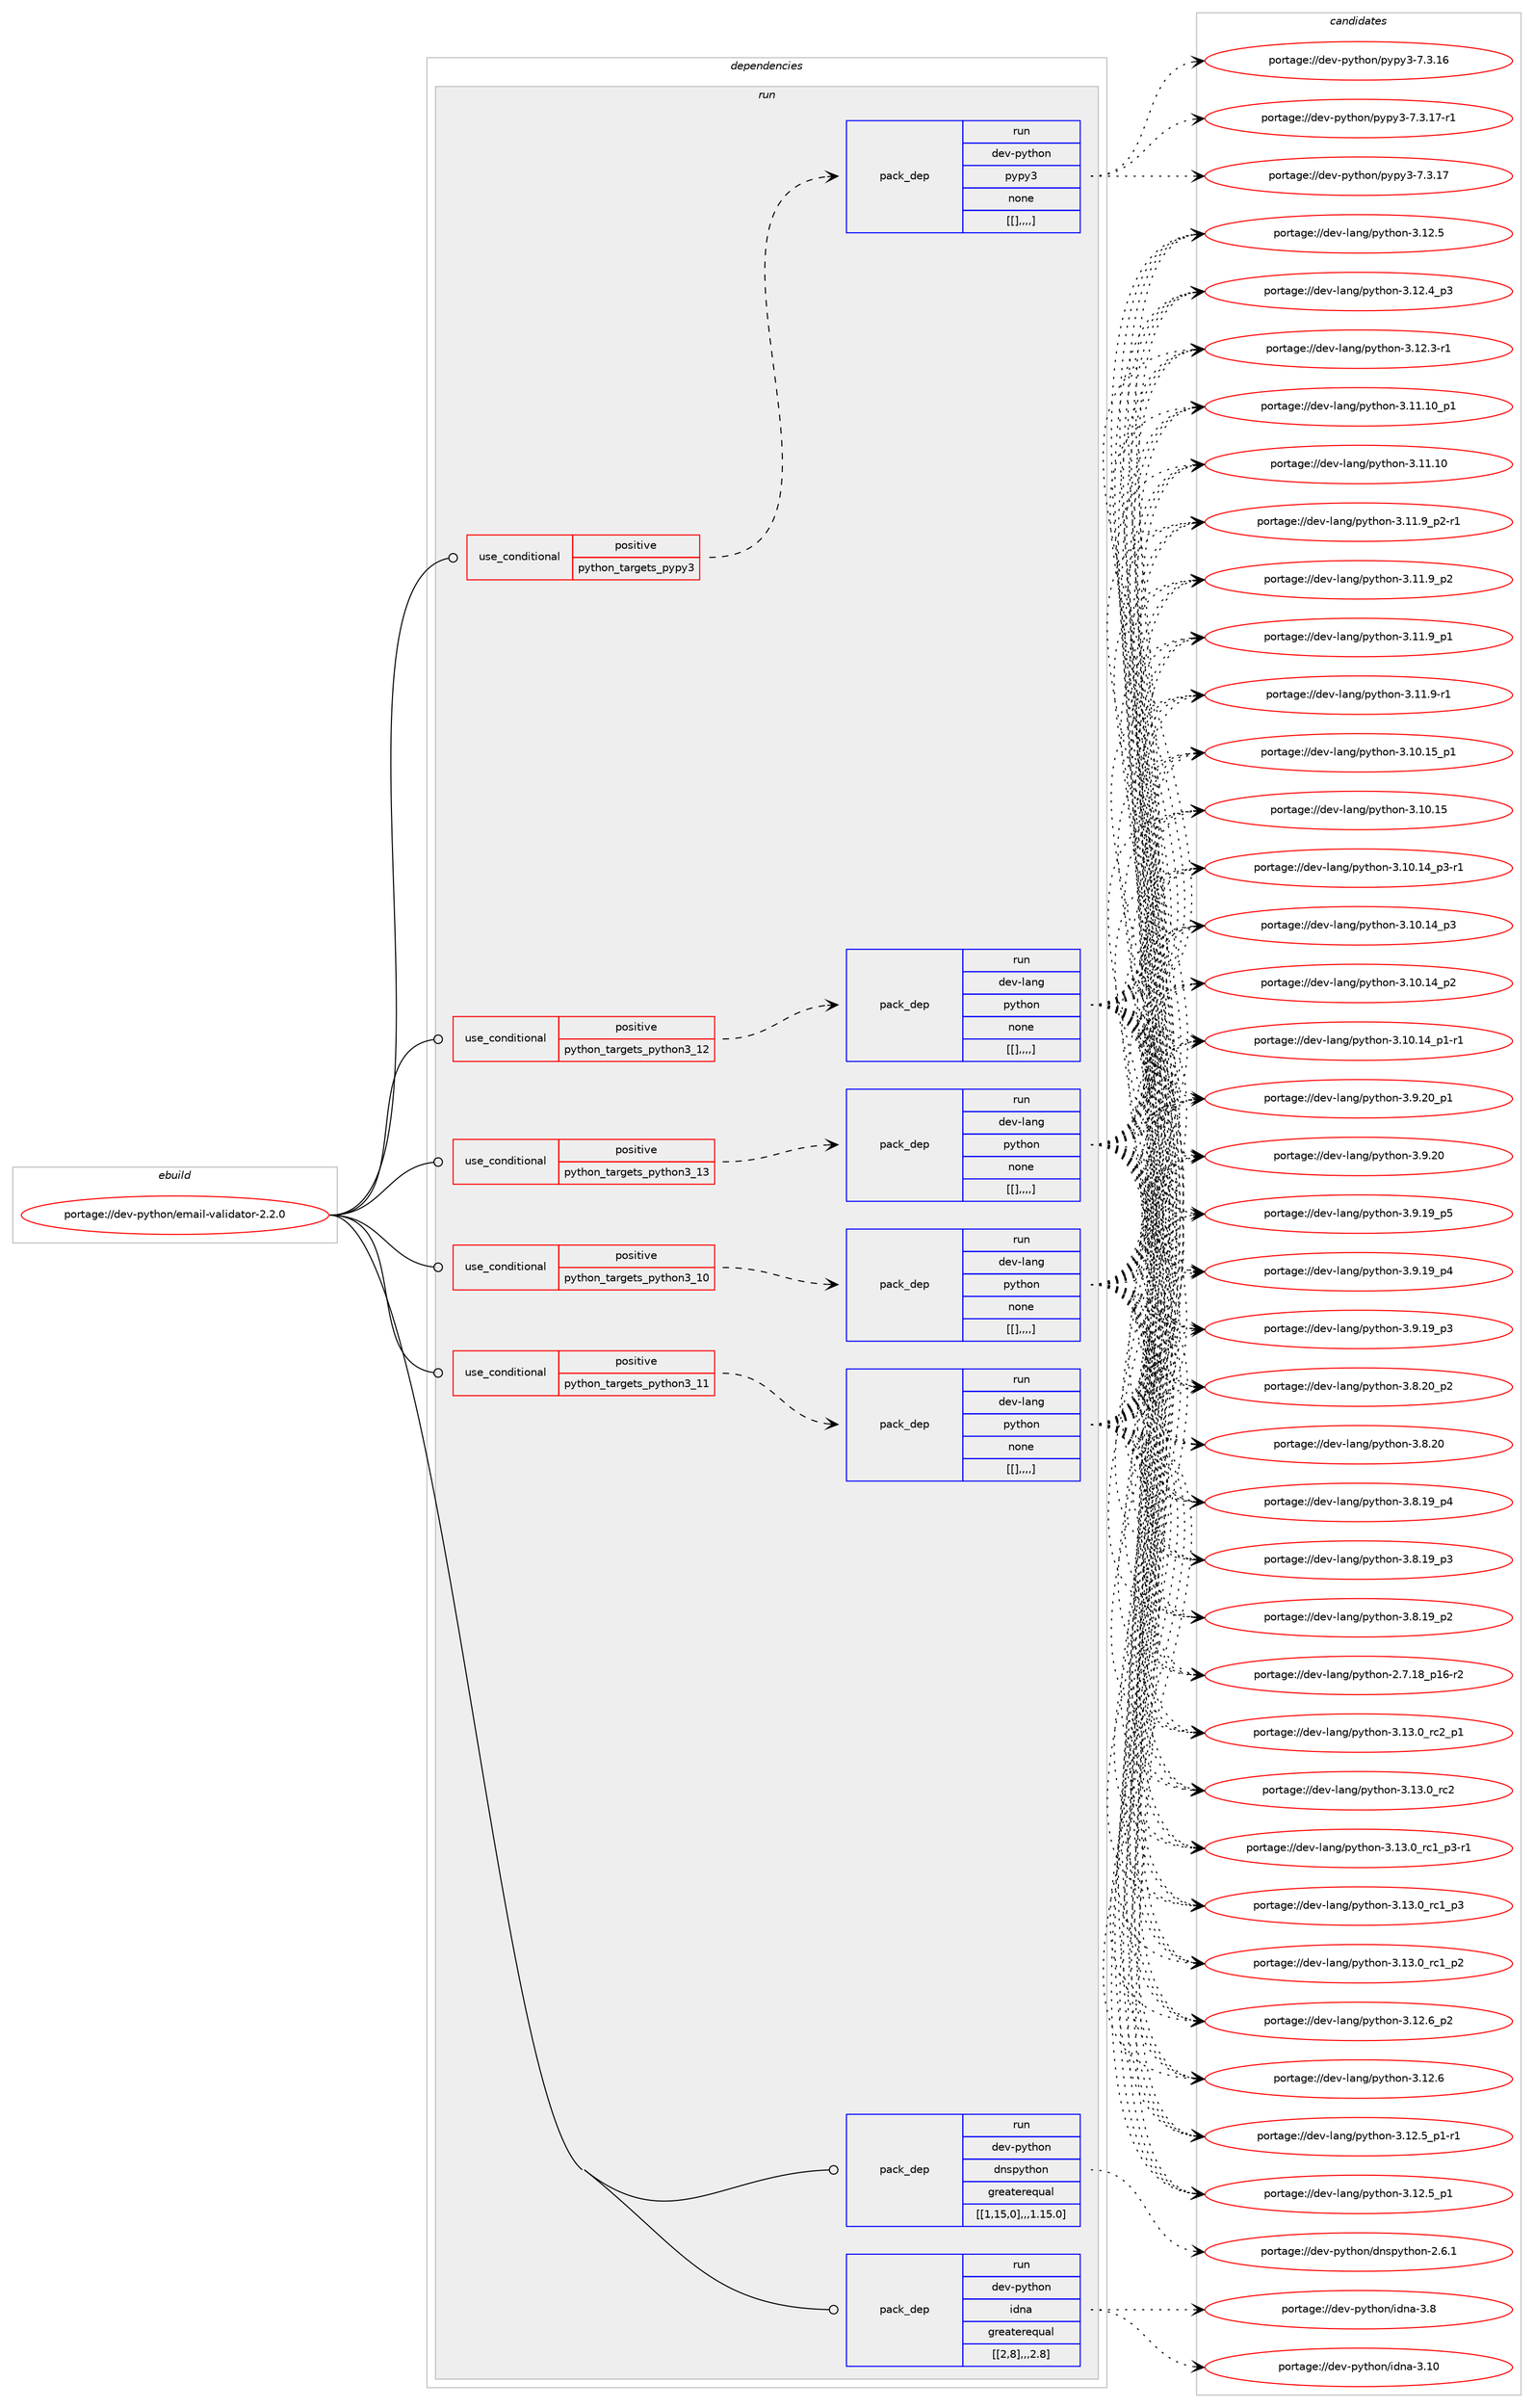digraph prolog {

# *************
# Graph options
# *************

newrank=true;
concentrate=true;
compound=true;
graph [rankdir=LR,fontname=Helvetica,fontsize=10,ranksep=1.5];#, ranksep=2.5, nodesep=0.2];
edge  [arrowhead=vee];
node  [fontname=Helvetica,fontsize=10];

# **********
# The ebuild
# **********

subgraph cluster_leftcol {
color=gray;
label=<<i>ebuild</i>>;
id [label="portage://dev-python/email-validator-2.2.0", color=red, width=4, href="../dev-python/email-validator-2.2.0.svg"];
}

# ****************
# The dependencies
# ****************

subgraph cluster_midcol {
color=gray;
label=<<i>dependencies</i>>;
subgraph cluster_compile {
fillcolor="#eeeeee";
style=filled;
label=<<i>compile</i>>;
}
subgraph cluster_compileandrun {
fillcolor="#eeeeee";
style=filled;
label=<<i>compile and run</i>>;
}
subgraph cluster_run {
fillcolor="#eeeeee";
style=filled;
label=<<i>run</i>>;
subgraph cond33700 {
dependency147563 [label=<<TABLE BORDER="0" CELLBORDER="1" CELLSPACING="0" CELLPADDING="4"><TR><TD ROWSPAN="3" CELLPADDING="10">use_conditional</TD></TR><TR><TD>positive</TD></TR><TR><TD>python_targets_pypy3</TD></TR></TABLE>>, shape=none, color=red];
subgraph pack112650 {
dependency147564 [label=<<TABLE BORDER="0" CELLBORDER="1" CELLSPACING="0" CELLPADDING="4" WIDTH="220"><TR><TD ROWSPAN="6" CELLPADDING="30">pack_dep</TD></TR><TR><TD WIDTH="110">run</TD></TR><TR><TD>dev-python</TD></TR><TR><TD>pypy3</TD></TR><TR><TD>none</TD></TR><TR><TD>[[],,,,]</TD></TR></TABLE>>, shape=none, color=blue];
}
dependency147563:e -> dependency147564:w [weight=20,style="dashed",arrowhead="vee"];
}
id:e -> dependency147563:w [weight=20,style="solid",arrowhead="odot"];
subgraph cond33701 {
dependency147565 [label=<<TABLE BORDER="0" CELLBORDER="1" CELLSPACING="0" CELLPADDING="4"><TR><TD ROWSPAN="3" CELLPADDING="10">use_conditional</TD></TR><TR><TD>positive</TD></TR><TR><TD>python_targets_python3_10</TD></TR></TABLE>>, shape=none, color=red];
subgraph pack112651 {
dependency147566 [label=<<TABLE BORDER="0" CELLBORDER="1" CELLSPACING="0" CELLPADDING="4" WIDTH="220"><TR><TD ROWSPAN="6" CELLPADDING="30">pack_dep</TD></TR><TR><TD WIDTH="110">run</TD></TR><TR><TD>dev-lang</TD></TR><TR><TD>python</TD></TR><TR><TD>none</TD></TR><TR><TD>[[],,,,]</TD></TR></TABLE>>, shape=none, color=blue];
}
dependency147565:e -> dependency147566:w [weight=20,style="dashed",arrowhead="vee"];
}
id:e -> dependency147565:w [weight=20,style="solid",arrowhead="odot"];
subgraph cond33702 {
dependency147567 [label=<<TABLE BORDER="0" CELLBORDER="1" CELLSPACING="0" CELLPADDING="4"><TR><TD ROWSPAN="3" CELLPADDING="10">use_conditional</TD></TR><TR><TD>positive</TD></TR><TR><TD>python_targets_python3_11</TD></TR></TABLE>>, shape=none, color=red];
subgraph pack112652 {
dependency147568 [label=<<TABLE BORDER="0" CELLBORDER="1" CELLSPACING="0" CELLPADDING="4" WIDTH="220"><TR><TD ROWSPAN="6" CELLPADDING="30">pack_dep</TD></TR><TR><TD WIDTH="110">run</TD></TR><TR><TD>dev-lang</TD></TR><TR><TD>python</TD></TR><TR><TD>none</TD></TR><TR><TD>[[],,,,]</TD></TR></TABLE>>, shape=none, color=blue];
}
dependency147567:e -> dependency147568:w [weight=20,style="dashed",arrowhead="vee"];
}
id:e -> dependency147567:w [weight=20,style="solid",arrowhead="odot"];
subgraph cond33703 {
dependency147569 [label=<<TABLE BORDER="0" CELLBORDER="1" CELLSPACING="0" CELLPADDING="4"><TR><TD ROWSPAN="3" CELLPADDING="10">use_conditional</TD></TR><TR><TD>positive</TD></TR><TR><TD>python_targets_python3_12</TD></TR></TABLE>>, shape=none, color=red];
subgraph pack112653 {
dependency147570 [label=<<TABLE BORDER="0" CELLBORDER="1" CELLSPACING="0" CELLPADDING="4" WIDTH="220"><TR><TD ROWSPAN="6" CELLPADDING="30">pack_dep</TD></TR><TR><TD WIDTH="110">run</TD></TR><TR><TD>dev-lang</TD></TR><TR><TD>python</TD></TR><TR><TD>none</TD></TR><TR><TD>[[],,,,]</TD></TR></TABLE>>, shape=none, color=blue];
}
dependency147569:e -> dependency147570:w [weight=20,style="dashed",arrowhead="vee"];
}
id:e -> dependency147569:w [weight=20,style="solid",arrowhead="odot"];
subgraph cond33704 {
dependency147571 [label=<<TABLE BORDER="0" CELLBORDER="1" CELLSPACING="0" CELLPADDING="4"><TR><TD ROWSPAN="3" CELLPADDING="10">use_conditional</TD></TR><TR><TD>positive</TD></TR><TR><TD>python_targets_python3_13</TD></TR></TABLE>>, shape=none, color=red];
subgraph pack112654 {
dependency147572 [label=<<TABLE BORDER="0" CELLBORDER="1" CELLSPACING="0" CELLPADDING="4" WIDTH="220"><TR><TD ROWSPAN="6" CELLPADDING="30">pack_dep</TD></TR><TR><TD WIDTH="110">run</TD></TR><TR><TD>dev-lang</TD></TR><TR><TD>python</TD></TR><TR><TD>none</TD></TR><TR><TD>[[],,,,]</TD></TR></TABLE>>, shape=none, color=blue];
}
dependency147571:e -> dependency147572:w [weight=20,style="dashed",arrowhead="vee"];
}
id:e -> dependency147571:w [weight=20,style="solid",arrowhead="odot"];
subgraph pack112655 {
dependency147573 [label=<<TABLE BORDER="0" CELLBORDER="1" CELLSPACING="0" CELLPADDING="4" WIDTH="220"><TR><TD ROWSPAN="6" CELLPADDING="30">pack_dep</TD></TR><TR><TD WIDTH="110">run</TD></TR><TR><TD>dev-python</TD></TR><TR><TD>dnspython</TD></TR><TR><TD>greaterequal</TD></TR><TR><TD>[[1,15,0],,,1.15.0]</TD></TR></TABLE>>, shape=none, color=blue];
}
id:e -> dependency147573:w [weight=20,style="solid",arrowhead="odot"];
subgraph pack112656 {
dependency147574 [label=<<TABLE BORDER="0" CELLBORDER="1" CELLSPACING="0" CELLPADDING="4" WIDTH="220"><TR><TD ROWSPAN="6" CELLPADDING="30">pack_dep</TD></TR><TR><TD WIDTH="110">run</TD></TR><TR><TD>dev-python</TD></TR><TR><TD>idna</TD></TR><TR><TD>greaterequal</TD></TR><TR><TD>[[2,8],,,2.8]</TD></TR></TABLE>>, shape=none, color=blue];
}
id:e -> dependency147574:w [weight=20,style="solid",arrowhead="odot"];
}
}

# **************
# The candidates
# **************

subgraph cluster_choices {
rank=same;
color=gray;
label=<<i>candidates</i>>;

subgraph choice112650 {
color=black;
nodesep=1;
choice100101118451121211161041111104711212111212151455546514649554511449 [label="portage://dev-python/pypy3-7.3.17-r1", color=red, width=4,href="../dev-python/pypy3-7.3.17-r1.svg"];
choice10010111845112121116104111110471121211121215145554651464955 [label="portage://dev-python/pypy3-7.3.17", color=red, width=4,href="../dev-python/pypy3-7.3.17.svg"];
choice10010111845112121116104111110471121211121215145554651464954 [label="portage://dev-python/pypy3-7.3.16", color=red, width=4,href="../dev-python/pypy3-7.3.16.svg"];
dependency147564:e -> choice100101118451121211161041111104711212111212151455546514649554511449:w [style=dotted,weight="100"];
dependency147564:e -> choice10010111845112121116104111110471121211121215145554651464955:w [style=dotted,weight="100"];
dependency147564:e -> choice10010111845112121116104111110471121211121215145554651464954:w [style=dotted,weight="100"];
}
subgraph choice112651 {
color=black;
nodesep=1;
choice100101118451089711010347112121116104111110455146495146489511499509511249 [label="portage://dev-lang/python-3.13.0_rc2_p1", color=red, width=4,href="../dev-lang/python-3.13.0_rc2_p1.svg"];
choice10010111845108971101034711212111610411111045514649514648951149950 [label="portage://dev-lang/python-3.13.0_rc2", color=red, width=4,href="../dev-lang/python-3.13.0_rc2.svg"];
choice1001011184510897110103471121211161041111104551464951464895114994995112514511449 [label="portage://dev-lang/python-3.13.0_rc1_p3-r1", color=red, width=4,href="../dev-lang/python-3.13.0_rc1_p3-r1.svg"];
choice100101118451089711010347112121116104111110455146495146489511499499511251 [label="portage://dev-lang/python-3.13.0_rc1_p3", color=red, width=4,href="../dev-lang/python-3.13.0_rc1_p3.svg"];
choice100101118451089711010347112121116104111110455146495146489511499499511250 [label="portage://dev-lang/python-3.13.0_rc1_p2", color=red, width=4,href="../dev-lang/python-3.13.0_rc1_p2.svg"];
choice100101118451089711010347112121116104111110455146495046549511250 [label="portage://dev-lang/python-3.12.6_p2", color=red, width=4,href="../dev-lang/python-3.12.6_p2.svg"];
choice10010111845108971101034711212111610411111045514649504654 [label="portage://dev-lang/python-3.12.6", color=red, width=4,href="../dev-lang/python-3.12.6.svg"];
choice1001011184510897110103471121211161041111104551464950465395112494511449 [label="portage://dev-lang/python-3.12.5_p1-r1", color=red, width=4,href="../dev-lang/python-3.12.5_p1-r1.svg"];
choice100101118451089711010347112121116104111110455146495046539511249 [label="portage://dev-lang/python-3.12.5_p1", color=red, width=4,href="../dev-lang/python-3.12.5_p1.svg"];
choice10010111845108971101034711212111610411111045514649504653 [label="portage://dev-lang/python-3.12.5", color=red, width=4,href="../dev-lang/python-3.12.5.svg"];
choice100101118451089711010347112121116104111110455146495046529511251 [label="portage://dev-lang/python-3.12.4_p3", color=red, width=4,href="../dev-lang/python-3.12.4_p3.svg"];
choice100101118451089711010347112121116104111110455146495046514511449 [label="portage://dev-lang/python-3.12.3-r1", color=red, width=4,href="../dev-lang/python-3.12.3-r1.svg"];
choice10010111845108971101034711212111610411111045514649494649489511249 [label="portage://dev-lang/python-3.11.10_p1", color=red, width=4,href="../dev-lang/python-3.11.10_p1.svg"];
choice1001011184510897110103471121211161041111104551464949464948 [label="portage://dev-lang/python-3.11.10", color=red, width=4,href="../dev-lang/python-3.11.10.svg"];
choice1001011184510897110103471121211161041111104551464949465795112504511449 [label="portage://dev-lang/python-3.11.9_p2-r1", color=red, width=4,href="../dev-lang/python-3.11.9_p2-r1.svg"];
choice100101118451089711010347112121116104111110455146494946579511250 [label="portage://dev-lang/python-3.11.9_p2", color=red, width=4,href="../dev-lang/python-3.11.9_p2.svg"];
choice100101118451089711010347112121116104111110455146494946579511249 [label="portage://dev-lang/python-3.11.9_p1", color=red, width=4,href="../dev-lang/python-3.11.9_p1.svg"];
choice100101118451089711010347112121116104111110455146494946574511449 [label="portage://dev-lang/python-3.11.9-r1", color=red, width=4,href="../dev-lang/python-3.11.9-r1.svg"];
choice10010111845108971101034711212111610411111045514649484649539511249 [label="portage://dev-lang/python-3.10.15_p1", color=red, width=4,href="../dev-lang/python-3.10.15_p1.svg"];
choice1001011184510897110103471121211161041111104551464948464953 [label="portage://dev-lang/python-3.10.15", color=red, width=4,href="../dev-lang/python-3.10.15.svg"];
choice100101118451089711010347112121116104111110455146494846495295112514511449 [label="portage://dev-lang/python-3.10.14_p3-r1", color=red, width=4,href="../dev-lang/python-3.10.14_p3-r1.svg"];
choice10010111845108971101034711212111610411111045514649484649529511251 [label="portage://dev-lang/python-3.10.14_p3", color=red, width=4,href="../dev-lang/python-3.10.14_p3.svg"];
choice10010111845108971101034711212111610411111045514649484649529511250 [label="portage://dev-lang/python-3.10.14_p2", color=red, width=4,href="../dev-lang/python-3.10.14_p2.svg"];
choice100101118451089711010347112121116104111110455146494846495295112494511449 [label="portage://dev-lang/python-3.10.14_p1-r1", color=red, width=4,href="../dev-lang/python-3.10.14_p1-r1.svg"];
choice100101118451089711010347112121116104111110455146574650489511249 [label="portage://dev-lang/python-3.9.20_p1", color=red, width=4,href="../dev-lang/python-3.9.20_p1.svg"];
choice10010111845108971101034711212111610411111045514657465048 [label="portage://dev-lang/python-3.9.20", color=red, width=4,href="../dev-lang/python-3.9.20.svg"];
choice100101118451089711010347112121116104111110455146574649579511253 [label="portage://dev-lang/python-3.9.19_p5", color=red, width=4,href="../dev-lang/python-3.9.19_p5.svg"];
choice100101118451089711010347112121116104111110455146574649579511252 [label="portage://dev-lang/python-3.9.19_p4", color=red, width=4,href="../dev-lang/python-3.9.19_p4.svg"];
choice100101118451089711010347112121116104111110455146574649579511251 [label="portage://dev-lang/python-3.9.19_p3", color=red, width=4,href="../dev-lang/python-3.9.19_p3.svg"];
choice100101118451089711010347112121116104111110455146564650489511250 [label="portage://dev-lang/python-3.8.20_p2", color=red, width=4,href="../dev-lang/python-3.8.20_p2.svg"];
choice10010111845108971101034711212111610411111045514656465048 [label="portage://dev-lang/python-3.8.20", color=red, width=4,href="../dev-lang/python-3.8.20.svg"];
choice100101118451089711010347112121116104111110455146564649579511252 [label="portage://dev-lang/python-3.8.19_p4", color=red, width=4,href="../dev-lang/python-3.8.19_p4.svg"];
choice100101118451089711010347112121116104111110455146564649579511251 [label="portage://dev-lang/python-3.8.19_p3", color=red, width=4,href="../dev-lang/python-3.8.19_p3.svg"];
choice100101118451089711010347112121116104111110455146564649579511250 [label="portage://dev-lang/python-3.8.19_p2", color=red, width=4,href="../dev-lang/python-3.8.19_p2.svg"];
choice100101118451089711010347112121116104111110455046554649569511249544511450 [label="portage://dev-lang/python-2.7.18_p16-r2", color=red, width=4,href="../dev-lang/python-2.7.18_p16-r2.svg"];
dependency147566:e -> choice100101118451089711010347112121116104111110455146495146489511499509511249:w [style=dotted,weight="100"];
dependency147566:e -> choice10010111845108971101034711212111610411111045514649514648951149950:w [style=dotted,weight="100"];
dependency147566:e -> choice1001011184510897110103471121211161041111104551464951464895114994995112514511449:w [style=dotted,weight="100"];
dependency147566:e -> choice100101118451089711010347112121116104111110455146495146489511499499511251:w [style=dotted,weight="100"];
dependency147566:e -> choice100101118451089711010347112121116104111110455146495146489511499499511250:w [style=dotted,weight="100"];
dependency147566:e -> choice100101118451089711010347112121116104111110455146495046549511250:w [style=dotted,weight="100"];
dependency147566:e -> choice10010111845108971101034711212111610411111045514649504654:w [style=dotted,weight="100"];
dependency147566:e -> choice1001011184510897110103471121211161041111104551464950465395112494511449:w [style=dotted,weight="100"];
dependency147566:e -> choice100101118451089711010347112121116104111110455146495046539511249:w [style=dotted,weight="100"];
dependency147566:e -> choice10010111845108971101034711212111610411111045514649504653:w [style=dotted,weight="100"];
dependency147566:e -> choice100101118451089711010347112121116104111110455146495046529511251:w [style=dotted,weight="100"];
dependency147566:e -> choice100101118451089711010347112121116104111110455146495046514511449:w [style=dotted,weight="100"];
dependency147566:e -> choice10010111845108971101034711212111610411111045514649494649489511249:w [style=dotted,weight="100"];
dependency147566:e -> choice1001011184510897110103471121211161041111104551464949464948:w [style=dotted,weight="100"];
dependency147566:e -> choice1001011184510897110103471121211161041111104551464949465795112504511449:w [style=dotted,weight="100"];
dependency147566:e -> choice100101118451089711010347112121116104111110455146494946579511250:w [style=dotted,weight="100"];
dependency147566:e -> choice100101118451089711010347112121116104111110455146494946579511249:w [style=dotted,weight="100"];
dependency147566:e -> choice100101118451089711010347112121116104111110455146494946574511449:w [style=dotted,weight="100"];
dependency147566:e -> choice10010111845108971101034711212111610411111045514649484649539511249:w [style=dotted,weight="100"];
dependency147566:e -> choice1001011184510897110103471121211161041111104551464948464953:w [style=dotted,weight="100"];
dependency147566:e -> choice100101118451089711010347112121116104111110455146494846495295112514511449:w [style=dotted,weight="100"];
dependency147566:e -> choice10010111845108971101034711212111610411111045514649484649529511251:w [style=dotted,weight="100"];
dependency147566:e -> choice10010111845108971101034711212111610411111045514649484649529511250:w [style=dotted,weight="100"];
dependency147566:e -> choice100101118451089711010347112121116104111110455146494846495295112494511449:w [style=dotted,weight="100"];
dependency147566:e -> choice100101118451089711010347112121116104111110455146574650489511249:w [style=dotted,weight="100"];
dependency147566:e -> choice10010111845108971101034711212111610411111045514657465048:w [style=dotted,weight="100"];
dependency147566:e -> choice100101118451089711010347112121116104111110455146574649579511253:w [style=dotted,weight="100"];
dependency147566:e -> choice100101118451089711010347112121116104111110455146574649579511252:w [style=dotted,weight="100"];
dependency147566:e -> choice100101118451089711010347112121116104111110455146574649579511251:w [style=dotted,weight="100"];
dependency147566:e -> choice100101118451089711010347112121116104111110455146564650489511250:w [style=dotted,weight="100"];
dependency147566:e -> choice10010111845108971101034711212111610411111045514656465048:w [style=dotted,weight="100"];
dependency147566:e -> choice100101118451089711010347112121116104111110455146564649579511252:w [style=dotted,weight="100"];
dependency147566:e -> choice100101118451089711010347112121116104111110455146564649579511251:w [style=dotted,weight="100"];
dependency147566:e -> choice100101118451089711010347112121116104111110455146564649579511250:w [style=dotted,weight="100"];
dependency147566:e -> choice100101118451089711010347112121116104111110455046554649569511249544511450:w [style=dotted,weight="100"];
}
subgraph choice112652 {
color=black;
nodesep=1;
choice100101118451089711010347112121116104111110455146495146489511499509511249 [label="portage://dev-lang/python-3.13.0_rc2_p1", color=red, width=4,href="../dev-lang/python-3.13.0_rc2_p1.svg"];
choice10010111845108971101034711212111610411111045514649514648951149950 [label="portage://dev-lang/python-3.13.0_rc2", color=red, width=4,href="../dev-lang/python-3.13.0_rc2.svg"];
choice1001011184510897110103471121211161041111104551464951464895114994995112514511449 [label="portage://dev-lang/python-3.13.0_rc1_p3-r1", color=red, width=4,href="../dev-lang/python-3.13.0_rc1_p3-r1.svg"];
choice100101118451089711010347112121116104111110455146495146489511499499511251 [label="portage://dev-lang/python-3.13.0_rc1_p3", color=red, width=4,href="../dev-lang/python-3.13.0_rc1_p3.svg"];
choice100101118451089711010347112121116104111110455146495146489511499499511250 [label="portage://dev-lang/python-3.13.0_rc1_p2", color=red, width=4,href="../dev-lang/python-3.13.0_rc1_p2.svg"];
choice100101118451089711010347112121116104111110455146495046549511250 [label="portage://dev-lang/python-3.12.6_p2", color=red, width=4,href="../dev-lang/python-3.12.6_p2.svg"];
choice10010111845108971101034711212111610411111045514649504654 [label="portage://dev-lang/python-3.12.6", color=red, width=4,href="../dev-lang/python-3.12.6.svg"];
choice1001011184510897110103471121211161041111104551464950465395112494511449 [label="portage://dev-lang/python-3.12.5_p1-r1", color=red, width=4,href="../dev-lang/python-3.12.5_p1-r1.svg"];
choice100101118451089711010347112121116104111110455146495046539511249 [label="portage://dev-lang/python-3.12.5_p1", color=red, width=4,href="../dev-lang/python-3.12.5_p1.svg"];
choice10010111845108971101034711212111610411111045514649504653 [label="portage://dev-lang/python-3.12.5", color=red, width=4,href="../dev-lang/python-3.12.5.svg"];
choice100101118451089711010347112121116104111110455146495046529511251 [label="portage://dev-lang/python-3.12.4_p3", color=red, width=4,href="../dev-lang/python-3.12.4_p3.svg"];
choice100101118451089711010347112121116104111110455146495046514511449 [label="portage://dev-lang/python-3.12.3-r1", color=red, width=4,href="../dev-lang/python-3.12.3-r1.svg"];
choice10010111845108971101034711212111610411111045514649494649489511249 [label="portage://dev-lang/python-3.11.10_p1", color=red, width=4,href="../dev-lang/python-3.11.10_p1.svg"];
choice1001011184510897110103471121211161041111104551464949464948 [label="portage://dev-lang/python-3.11.10", color=red, width=4,href="../dev-lang/python-3.11.10.svg"];
choice1001011184510897110103471121211161041111104551464949465795112504511449 [label="portage://dev-lang/python-3.11.9_p2-r1", color=red, width=4,href="../dev-lang/python-3.11.9_p2-r1.svg"];
choice100101118451089711010347112121116104111110455146494946579511250 [label="portage://dev-lang/python-3.11.9_p2", color=red, width=4,href="../dev-lang/python-3.11.9_p2.svg"];
choice100101118451089711010347112121116104111110455146494946579511249 [label="portage://dev-lang/python-3.11.9_p1", color=red, width=4,href="../dev-lang/python-3.11.9_p1.svg"];
choice100101118451089711010347112121116104111110455146494946574511449 [label="portage://dev-lang/python-3.11.9-r1", color=red, width=4,href="../dev-lang/python-3.11.9-r1.svg"];
choice10010111845108971101034711212111610411111045514649484649539511249 [label="portage://dev-lang/python-3.10.15_p1", color=red, width=4,href="../dev-lang/python-3.10.15_p1.svg"];
choice1001011184510897110103471121211161041111104551464948464953 [label="portage://dev-lang/python-3.10.15", color=red, width=4,href="../dev-lang/python-3.10.15.svg"];
choice100101118451089711010347112121116104111110455146494846495295112514511449 [label="portage://dev-lang/python-3.10.14_p3-r1", color=red, width=4,href="../dev-lang/python-3.10.14_p3-r1.svg"];
choice10010111845108971101034711212111610411111045514649484649529511251 [label="portage://dev-lang/python-3.10.14_p3", color=red, width=4,href="../dev-lang/python-3.10.14_p3.svg"];
choice10010111845108971101034711212111610411111045514649484649529511250 [label="portage://dev-lang/python-3.10.14_p2", color=red, width=4,href="../dev-lang/python-3.10.14_p2.svg"];
choice100101118451089711010347112121116104111110455146494846495295112494511449 [label="portage://dev-lang/python-3.10.14_p1-r1", color=red, width=4,href="../dev-lang/python-3.10.14_p1-r1.svg"];
choice100101118451089711010347112121116104111110455146574650489511249 [label="portage://dev-lang/python-3.9.20_p1", color=red, width=4,href="../dev-lang/python-3.9.20_p1.svg"];
choice10010111845108971101034711212111610411111045514657465048 [label="portage://dev-lang/python-3.9.20", color=red, width=4,href="../dev-lang/python-3.9.20.svg"];
choice100101118451089711010347112121116104111110455146574649579511253 [label="portage://dev-lang/python-3.9.19_p5", color=red, width=4,href="../dev-lang/python-3.9.19_p5.svg"];
choice100101118451089711010347112121116104111110455146574649579511252 [label="portage://dev-lang/python-3.9.19_p4", color=red, width=4,href="../dev-lang/python-3.9.19_p4.svg"];
choice100101118451089711010347112121116104111110455146574649579511251 [label="portage://dev-lang/python-3.9.19_p3", color=red, width=4,href="../dev-lang/python-3.9.19_p3.svg"];
choice100101118451089711010347112121116104111110455146564650489511250 [label="portage://dev-lang/python-3.8.20_p2", color=red, width=4,href="../dev-lang/python-3.8.20_p2.svg"];
choice10010111845108971101034711212111610411111045514656465048 [label="portage://dev-lang/python-3.8.20", color=red, width=4,href="../dev-lang/python-3.8.20.svg"];
choice100101118451089711010347112121116104111110455146564649579511252 [label="portage://dev-lang/python-3.8.19_p4", color=red, width=4,href="../dev-lang/python-3.8.19_p4.svg"];
choice100101118451089711010347112121116104111110455146564649579511251 [label="portage://dev-lang/python-3.8.19_p3", color=red, width=4,href="../dev-lang/python-3.8.19_p3.svg"];
choice100101118451089711010347112121116104111110455146564649579511250 [label="portage://dev-lang/python-3.8.19_p2", color=red, width=4,href="../dev-lang/python-3.8.19_p2.svg"];
choice100101118451089711010347112121116104111110455046554649569511249544511450 [label="portage://dev-lang/python-2.7.18_p16-r2", color=red, width=4,href="../dev-lang/python-2.7.18_p16-r2.svg"];
dependency147568:e -> choice100101118451089711010347112121116104111110455146495146489511499509511249:w [style=dotted,weight="100"];
dependency147568:e -> choice10010111845108971101034711212111610411111045514649514648951149950:w [style=dotted,weight="100"];
dependency147568:e -> choice1001011184510897110103471121211161041111104551464951464895114994995112514511449:w [style=dotted,weight="100"];
dependency147568:e -> choice100101118451089711010347112121116104111110455146495146489511499499511251:w [style=dotted,weight="100"];
dependency147568:e -> choice100101118451089711010347112121116104111110455146495146489511499499511250:w [style=dotted,weight="100"];
dependency147568:e -> choice100101118451089711010347112121116104111110455146495046549511250:w [style=dotted,weight="100"];
dependency147568:e -> choice10010111845108971101034711212111610411111045514649504654:w [style=dotted,weight="100"];
dependency147568:e -> choice1001011184510897110103471121211161041111104551464950465395112494511449:w [style=dotted,weight="100"];
dependency147568:e -> choice100101118451089711010347112121116104111110455146495046539511249:w [style=dotted,weight="100"];
dependency147568:e -> choice10010111845108971101034711212111610411111045514649504653:w [style=dotted,weight="100"];
dependency147568:e -> choice100101118451089711010347112121116104111110455146495046529511251:w [style=dotted,weight="100"];
dependency147568:e -> choice100101118451089711010347112121116104111110455146495046514511449:w [style=dotted,weight="100"];
dependency147568:e -> choice10010111845108971101034711212111610411111045514649494649489511249:w [style=dotted,weight="100"];
dependency147568:e -> choice1001011184510897110103471121211161041111104551464949464948:w [style=dotted,weight="100"];
dependency147568:e -> choice1001011184510897110103471121211161041111104551464949465795112504511449:w [style=dotted,weight="100"];
dependency147568:e -> choice100101118451089711010347112121116104111110455146494946579511250:w [style=dotted,weight="100"];
dependency147568:e -> choice100101118451089711010347112121116104111110455146494946579511249:w [style=dotted,weight="100"];
dependency147568:e -> choice100101118451089711010347112121116104111110455146494946574511449:w [style=dotted,weight="100"];
dependency147568:e -> choice10010111845108971101034711212111610411111045514649484649539511249:w [style=dotted,weight="100"];
dependency147568:e -> choice1001011184510897110103471121211161041111104551464948464953:w [style=dotted,weight="100"];
dependency147568:e -> choice100101118451089711010347112121116104111110455146494846495295112514511449:w [style=dotted,weight="100"];
dependency147568:e -> choice10010111845108971101034711212111610411111045514649484649529511251:w [style=dotted,weight="100"];
dependency147568:e -> choice10010111845108971101034711212111610411111045514649484649529511250:w [style=dotted,weight="100"];
dependency147568:e -> choice100101118451089711010347112121116104111110455146494846495295112494511449:w [style=dotted,weight="100"];
dependency147568:e -> choice100101118451089711010347112121116104111110455146574650489511249:w [style=dotted,weight="100"];
dependency147568:e -> choice10010111845108971101034711212111610411111045514657465048:w [style=dotted,weight="100"];
dependency147568:e -> choice100101118451089711010347112121116104111110455146574649579511253:w [style=dotted,weight="100"];
dependency147568:e -> choice100101118451089711010347112121116104111110455146574649579511252:w [style=dotted,weight="100"];
dependency147568:e -> choice100101118451089711010347112121116104111110455146574649579511251:w [style=dotted,weight="100"];
dependency147568:e -> choice100101118451089711010347112121116104111110455146564650489511250:w [style=dotted,weight="100"];
dependency147568:e -> choice10010111845108971101034711212111610411111045514656465048:w [style=dotted,weight="100"];
dependency147568:e -> choice100101118451089711010347112121116104111110455146564649579511252:w [style=dotted,weight="100"];
dependency147568:e -> choice100101118451089711010347112121116104111110455146564649579511251:w [style=dotted,weight="100"];
dependency147568:e -> choice100101118451089711010347112121116104111110455146564649579511250:w [style=dotted,weight="100"];
dependency147568:e -> choice100101118451089711010347112121116104111110455046554649569511249544511450:w [style=dotted,weight="100"];
}
subgraph choice112653 {
color=black;
nodesep=1;
choice100101118451089711010347112121116104111110455146495146489511499509511249 [label="portage://dev-lang/python-3.13.0_rc2_p1", color=red, width=4,href="../dev-lang/python-3.13.0_rc2_p1.svg"];
choice10010111845108971101034711212111610411111045514649514648951149950 [label="portage://dev-lang/python-3.13.0_rc2", color=red, width=4,href="../dev-lang/python-3.13.0_rc2.svg"];
choice1001011184510897110103471121211161041111104551464951464895114994995112514511449 [label="portage://dev-lang/python-3.13.0_rc1_p3-r1", color=red, width=4,href="../dev-lang/python-3.13.0_rc1_p3-r1.svg"];
choice100101118451089711010347112121116104111110455146495146489511499499511251 [label="portage://dev-lang/python-3.13.0_rc1_p3", color=red, width=4,href="../dev-lang/python-3.13.0_rc1_p3.svg"];
choice100101118451089711010347112121116104111110455146495146489511499499511250 [label="portage://dev-lang/python-3.13.0_rc1_p2", color=red, width=4,href="../dev-lang/python-3.13.0_rc1_p2.svg"];
choice100101118451089711010347112121116104111110455146495046549511250 [label="portage://dev-lang/python-3.12.6_p2", color=red, width=4,href="../dev-lang/python-3.12.6_p2.svg"];
choice10010111845108971101034711212111610411111045514649504654 [label="portage://dev-lang/python-3.12.6", color=red, width=4,href="../dev-lang/python-3.12.6.svg"];
choice1001011184510897110103471121211161041111104551464950465395112494511449 [label="portage://dev-lang/python-3.12.5_p1-r1", color=red, width=4,href="../dev-lang/python-3.12.5_p1-r1.svg"];
choice100101118451089711010347112121116104111110455146495046539511249 [label="portage://dev-lang/python-3.12.5_p1", color=red, width=4,href="../dev-lang/python-3.12.5_p1.svg"];
choice10010111845108971101034711212111610411111045514649504653 [label="portage://dev-lang/python-3.12.5", color=red, width=4,href="../dev-lang/python-3.12.5.svg"];
choice100101118451089711010347112121116104111110455146495046529511251 [label="portage://dev-lang/python-3.12.4_p3", color=red, width=4,href="../dev-lang/python-3.12.4_p3.svg"];
choice100101118451089711010347112121116104111110455146495046514511449 [label="portage://dev-lang/python-3.12.3-r1", color=red, width=4,href="../dev-lang/python-3.12.3-r1.svg"];
choice10010111845108971101034711212111610411111045514649494649489511249 [label="portage://dev-lang/python-3.11.10_p1", color=red, width=4,href="../dev-lang/python-3.11.10_p1.svg"];
choice1001011184510897110103471121211161041111104551464949464948 [label="portage://dev-lang/python-3.11.10", color=red, width=4,href="../dev-lang/python-3.11.10.svg"];
choice1001011184510897110103471121211161041111104551464949465795112504511449 [label="portage://dev-lang/python-3.11.9_p2-r1", color=red, width=4,href="../dev-lang/python-3.11.9_p2-r1.svg"];
choice100101118451089711010347112121116104111110455146494946579511250 [label="portage://dev-lang/python-3.11.9_p2", color=red, width=4,href="../dev-lang/python-3.11.9_p2.svg"];
choice100101118451089711010347112121116104111110455146494946579511249 [label="portage://dev-lang/python-3.11.9_p1", color=red, width=4,href="../dev-lang/python-3.11.9_p1.svg"];
choice100101118451089711010347112121116104111110455146494946574511449 [label="portage://dev-lang/python-3.11.9-r1", color=red, width=4,href="../dev-lang/python-3.11.9-r1.svg"];
choice10010111845108971101034711212111610411111045514649484649539511249 [label="portage://dev-lang/python-3.10.15_p1", color=red, width=4,href="../dev-lang/python-3.10.15_p1.svg"];
choice1001011184510897110103471121211161041111104551464948464953 [label="portage://dev-lang/python-3.10.15", color=red, width=4,href="../dev-lang/python-3.10.15.svg"];
choice100101118451089711010347112121116104111110455146494846495295112514511449 [label="portage://dev-lang/python-3.10.14_p3-r1", color=red, width=4,href="../dev-lang/python-3.10.14_p3-r1.svg"];
choice10010111845108971101034711212111610411111045514649484649529511251 [label="portage://dev-lang/python-3.10.14_p3", color=red, width=4,href="../dev-lang/python-3.10.14_p3.svg"];
choice10010111845108971101034711212111610411111045514649484649529511250 [label="portage://dev-lang/python-3.10.14_p2", color=red, width=4,href="../dev-lang/python-3.10.14_p2.svg"];
choice100101118451089711010347112121116104111110455146494846495295112494511449 [label="portage://dev-lang/python-3.10.14_p1-r1", color=red, width=4,href="../dev-lang/python-3.10.14_p1-r1.svg"];
choice100101118451089711010347112121116104111110455146574650489511249 [label="portage://dev-lang/python-3.9.20_p1", color=red, width=4,href="../dev-lang/python-3.9.20_p1.svg"];
choice10010111845108971101034711212111610411111045514657465048 [label="portage://dev-lang/python-3.9.20", color=red, width=4,href="../dev-lang/python-3.9.20.svg"];
choice100101118451089711010347112121116104111110455146574649579511253 [label="portage://dev-lang/python-3.9.19_p5", color=red, width=4,href="../dev-lang/python-3.9.19_p5.svg"];
choice100101118451089711010347112121116104111110455146574649579511252 [label="portage://dev-lang/python-3.9.19_p4", color=red, width=4,href="../dev-lang/python-3.9.19_p4.svg"];
choice100101118451089711010347112121116104111110455146574649579511251 [label="portage://dev-lang/python-3.9.19_p3", color=red, width=4,href="../dev-lang/python-3.9.19_p3.svg"];
choice100101118451089711010347112121116104111110455146564650489511250 [label="portage://dev-lang/python-3.8.20_p2", color=red, width=4,href="../dev-lang/python-3.8.20_p2.svg"];
choice10010111845108971101034711212111610411111045514656465048 [label="portage://dev-lang/python-3.8.20", color=red, width=4,href="../dev-lang/python-3.8.20.svg"];
choice100101118451089711010347112121116104111110455146564649579511252 [label="portage://dev-lang/python-3.8.19_p4", color=red, width=4,href="../dev-lang/python-3.8.19_p4.svg"];
choice100101118451089711010347112121116104111110455146564649579511251 [label="portage://dev-lang/python-3.8.19_p3", color=red, width=4,href="../dev-lang/python-3.8.19_p3.svg"];
choice100101118451089711010347112121116104111110455146564649579511250 [label="portage://dev-lang/python-3.8.19_p2", color=red, width=4,href="../dev-lang/python-3.8.19_p2.svg"];
choice100101118451089711010347112121116104111110455046554649569511249544511450 [label="portage://dev-lang/python-2.7.18_p16-r2", color=red, width=4,href="../dev-lang/python-2.7.18_p16-r2.svg"];
dependency147570:e -> choice100101118451089711010347112121116104111110455146495146489511499509511249:w [style=dotted,weight="100"];
dependency147570:e -> choice10010111845108971101034711212111610411111045514649514648951149950:w [style=dotted,weight="100"];
dependency147570:e -> choice1001011184510897110103471121211161041111104551464951464895114994995112514511449:w [style=dotted,weight="100"];
dependency147570:e -> choice100101118451089711010347112121116104111110455146495146489511499499511251:w [style=dotted,weight="100"];
dependency147570:e -> choice100101118451089711010347112121116104111110455146495146489511499499511250:w [style=dotted,weight="100"];
dependency147570:e -> choice100101118451089711010347112121116104111110455146495046549511250:w [style=dotted,weight="100"];
dependency147570:e -> choice10010111845108971101034711212111610411111045514649504654:w [style=dotted,weight="100"];
dependency147570:e -> choice1001011184510897110103471121211161041111104551464950465395112494511449:w [style=dotted,weight="100"];
dependency147570:e -> choice100101118451089711010347112121116104111110455146495046539511249:w [style=dotted,weight="100"];
dependency147570:e -> choice10010111845108971101034711212111610411111045514649504653:w [style=dotted,weight="100"];
dependency147570:e -> choice100101118451089711010347112121116104111110455146495046529511251:w [style=dotted,weight="100"];
dependency147570:e -> choice100101118451089711010347112121116104111110455146495046514511449:w [style=dotted,weight="100"];
dependency147570:e -> choice10010111845108971101034711212111610411111045514649494649489511249:w [style=dotted,weight="100"];
dependency147570:e -> choice1001011184510897110103471121211161041111104551464949464948:w [style=dotted,weight="100"];
dependency147570:e -> choice1001011184510897110103471121211161041111104551464949465795112504511449:w [style=dotted,weight="100"];
dependency147570:e -> choice100101118451089711010347112121116104111110455146494946579511250:w [style=dotted,weight="100"];
dependency147570:e -> choice100101118451089711010347112121116104111110455146494946579511249:w [style=dotted,weight="100"];
dependency147570:e -> choice100101118451089711010347112121116104111110455146494946574511449:w [style=dotted,weight="100"];
dependency147570:e -> choice10010111845108971101034711212111610411111045514649484649539511249:w [style=dotted,weight="100"];
dependency147570:e -> choice1001011184510897110103471121211161041111104551464948464953:w [style=dotted,weight="100"];
dependency147570:e -> choice100101118451089711010347112121116104111110455146494846495295112514511449:w [style=dotted,weight="100"];
dependency147570:e -> choice10010111845108971101034711212111610411111045514649484649529511251:w [style=dotted,weight="100"];
dependency147570:e -> choice10010111845108971101034711212111610411111045514649484649529511250:w [style=dotted,weight="100"];
dependency147570:e -> choice100101118451089711010347112121116104111110455146494846495295112494511449:w [style=dotted,weight="100"];
dependency147570:e -> choice100101118451089711010347112121116104111110455146574650489511249:w [style=dotted,weight="100"];
dependency147570:e -> choice10010111845108971101034711212111610411111045514657465048:w [style=dotted,weight="100"];
dependency147570:e -> choice100101118451089711010347112121116104111110455146574649579511253:w [style=dotted,weight="100"];
dependency147570:e -> choice100101118451089711010347112121116104111110455146574649579511252:w [style=dotted,weight="100"];
dependency147570:e -> choice100101118451089711010347112121116104111110455146574649579511251:w [style=dotted,weight="100"];
dependency147570:e -> choice100101118451089711010347112121116104111110455146564650489511250:w [style=dotted,weight="100"];
dependency147570:e -> choice10010111845108971101034711212111610411111045514656465048:w [style=dotted,weight="100"];
dependency147570:e -> choice100101118451089711010347112121116104111110455146564649579511252:w [style=dotted,weight="100"];
dependency147570:e -> choice100101118451089711010347112121116104111110455146564649579511251:w [style=dotted,weight="100"];
dependency147570:e -> choice100101118451089711010347112121116104111110455146564649579511250:w [style=dotted,weight="100"];
dependency147570:e -> choice100101118451089711010347112121116104111110455046554649569511249544511450:w [style=dotted,weight="100"];
}
subgraph choice112654 {
color=black;
nodesep=1;
choice100101118451089711010347112121116104111110455146495146489511499509511249 [label="portage://dev-lang/python-3.13.0_rc2_p1", color=red, width=4,href="../dev-lang/python-3.13.0_rc2_p1.svg"];
choice10010111845108971101034711212111610411111045514649514648951149950 [label="portage://dev-lang/python-3.13.0_rc2", color=red, width=4,href="../dev-lang/python-3.13.0_rc2.svg"];
choice1001011184510897110103471121211161041111104551464951464895114994995112514511449 [label="portage://dev-lang/python-3.13.0_rc1_p3-r1", color=red, width=4,href="../dev-lang/python-3.13.0_rc1_p3-r1.svg"];
choice100101118451089711010347112121116104111110455146495146489511499499511251 [label="portage://dev-lang/python-3.13.0_rc1_p3", color=red, width=4,href="../dev-lang/python-3.13.0_rc1_p3.svg"];
choice100101118451089711010347112121116104111110455146495146489511499499511250 [label="portage://dev-lang/python-3.13.0_rc1_p2", color=red, width=4,href="../dev-lang/python-3.13.0_rc1_p2.svg"];
choice100101118451089711010347112121116104111110455146495046549511250 [label="portage://dev-lang/python-3.12.6_p2", color=red, width=4,href="../dev-lang/python-3.12.6_p2.svg"];
choice10010111845108971101034711212111610411111045514649504654 [label="portage://dev-lang/python-3.12.6", color=red, width=4,href="../dev-lang/python-3.12.6.svg"];
choice1001011184510897110103471121211161041111104551464950465395112494511449 [label="portage://dev-lang/python-3.12.5_p1-r1", color=red, width=4,href="../dev-lang/python-3.12.5_p1-r1.svg"];
choice100101118451089711010347112121116104111110455146495046539511249 [label="portage://dev-lang/python-3.12.5_p1", color=red, width=4,href="../dev-lang/python-3.12.5_p1.svg"];
choice10010111845108971101034711212111610411111045514649504653 [label="portage://dev-lang/python-3.12.5", color=red, width=4,href="../dev-lang/python-3.12.5.svg"];
choice100101118451089711010347112121116104111110455146495046529511251 [label="portage://dev-lang/python-3.12.4_p3", color=red, width=4,href="../dev-lang/python-3.12.4_p3.svg"];
choice100101118451089711010347112121116104111110455146495046514511449 [label="portage://dev-lang/python-3.12.3-r1", color=red, width=4,href="../dev-lang/python-3.12.3-r1.svg"];
choice10010111845108971101034711212111610411111045514649494649489511249 [label="portage://dev-lang/python-3.11.10_p1", color=red, width=4,href="../dev-lang/python-3.11.10_p1.svg"];
choice1001011184510897110103471121211161041111104551464949464948 [label="portage://dev-lang/python-3.11.10", color=red, width=4,href="../dev-lang/python-3.11.10.svg"];
choice1001011184510897110103471121211161041111104551464949465795112504511449 [label="portage://dev-lang/python-3.11.9_p2-r1", color=red, width=4,href="../dev-lang/python-3.11.9_p2-r1.svg"];
choice100101118451089711010347112121116104111110455146494946579511250 [label="portage://dev-lang/python-3.11.9_p2", color=red, width=4,href="../dev-lang/python-3.11.9_p2.svg"];
choice100101118451089711010347112121116104111110455146494946579511249 [label="portage://dev-lang/python-3.11.9_p1", color=red, width=4,href="../dev-lang/python-3.11.9_p1.svg"];
choice100101118451089711010347112121116104111110455146494946574511449 [label="portage://dev-lang/python-3.11.9-r1", color=red, width=4,href="../dev-lang/python-3.11.9-r1.svg"];
choice10010111845108971101034711212111610411111045514649484649539511249 [label="portage://dev-lang/python-3.10.15_p1", color=red, width=4,href="../dev-lang/python-3.10.15_p1.svg"];
choice1001011184510897110103471121211161041111104551464948464953 [label="portage://dev-lang/python-3.10.15", color=red, width=4,href="../dev-lang/python-3.10.15.svg"];
choice100101118451089711010347112121116104111110455146494846495295112514511449 [label="portage://dev-lang/python-3.10.14_p3-r1", color=red, width=4,href="../dev-lang/python-3.10.14_p3-r1.svg"];
choice10010111845108971101034711212111610411111045514649484649529511251 [label="portage://dev-lang/python-3.10.14_p3", color=red, width=4,href="../dev-lang/python-3.10.14_p3.svg"];
choice10010111845108971101034711212111610411111045514649484649529511250 [label="portage://dev-lang/python-3.10.14_p2", color=red, width=4,href="../dev-lang/python-3.10.14_p2.svg"];
choice100101118451089711010347112121116104111110455146494846495295112494511449 [label="portage://dev-lang/python-3.10.14_p1-r1", color=red, width=4,href="../dev-lang/python-3.10.14_p1-r1.svg"];
choice100101118451089711010347112121116104111110455146574650489511249 [label="portage://dev-lang/python-3.9.20_p1", color=red, width=4,href="../dev-lang/python-3.9.20_p1.svg"];
choice10010111845108971101034711212111610411111045514657465048 [label="portage://dev-lang/python-3.9.20", color=red, width=4,href="../dev-lang/python-3.9.20.svg"];
choice100101118451089711010347112121116104111110455146574649579511253 [label="portage://dev-lang/python-3.9.19_p5", color=red, width=4,href="../dev-lang/python-3.9.19_p5.svg"];
choice100101118451089711010347112121116104111110455146574649579511252 [label="portage://dev-lang/python-3.9.19_p4", color=red, width=4,href="../dev-lang/python-3.9.19_p4.svg"];
choice100101118451089711010347112121116104111110455146574649579511251 [label="portage://dev-lang/python-3.9.19_p3", color=red, width=4,href="../dev-lang/python-3.9.19_p3.svg"];
choice100101118451089711010347112121116104111110455146564650489511250 [label="portage://dev-lang/python-3.8.20_p2", color=red, width=4,href="../dev-lang/python-3.8.20_p2.svg"];
choice10010111845108971101034711212111610411111045514656465048 [label="portage://dev-lang/python-3.8.20", color=red, width=4,href="../dev-lang/python-3.8.20.svg"];
choice100101118451089711010347112121116104111110455146564649579511252 [label="portage://dev-lang/python-3.8.19_p4", color=red, width=4,href="../dev-lang/python-3.8.19_p4.svg"];
choice100101118451089711010347112121116104111110455146564649579511251 [label="portage://dev-lang/python-3.8.19_p3", color=red, width=4,href="../dev-lang/python-3.8.19_p3.svg"];
choice100101118451089711010347112121116104111110455146564649579511250 [label="portage://dev-lang/python-3.8.19_p2", color=red, width=4,href="../dev-lang/python-3.8.19_p2.svg"];
choice100101118451089711010347112121116104111110455046554649569511249544511450 [label="portage://dev-lang/python-2.7.18_p16-r2", color=red, width=4,href="../dev-lang/python-2.7.18_p16-r2.svg"];
dependency147572:e -> choice100101118451089711010347112121116104111110455146495146489511499509511249:w [style=dotted,weight="100"];
dependency147572:e -> choice10010111845108971101034711212111610411111045514649514648951149950:w [style=dotted,weight="100"];
dependency147572:e -> choice1001011184510897110103471121211161041111104551464951464895114994995112514511449:w [style=dotted,weight="100"];
dependency147572:e -> choice100101118451089711010347112121116104111110455146495146489511499499511251:w [style=dotted,weight="100"];
dependency147572:e -> choice100101118451089711010347112121116104111110455146495146489511499499511250:w [style=dotted,weight="100"];
dependency147572:e -> choice100101118451089711010347112121116104111110455146495046549511250:w [style=dotted,weight="100"];
dependency147572:e -> choice10010111845108971101034711212111610411111045514649504654:w [style=dotted,weight="100"];
dependency147572:e -> choice1001011184510897110103471121211161041111104551464950465395112494511449:w [style=dotted,weight="100"];
dependency147572:e -> choice100101118451089711010347112121116104111110455146495046539511249:w [style=dotted,weight="100"];
dependency147572:e -> choice10010111845108971101034711212111610411111045514649504653:w [style=dotted,weight="100"];
dependency147572:e -> choice100101118451089711010347112121116104111110455146495046529511251:w [style=dotted,weight="100"];
dependency147572:e -> choice100101118451089711010347112121116104111110455146495046514511449:w [style=dotted,weight="100"];
dependency147572:e -> choice10010111845108971101034711212111610411111045514649494649489511249:w [style=dotted,weight="100"];
dependency147572:e -> choice1001011184510897110103471121211161041111104551464949464948:w [style=dotted,weight="100"];
dependency147572:e -> choice1001011184510897110103471121211161041111104551464949465795112504511449:w [style=dotted,weight="100"];
dependency147572:e -> choice100101118451089711010347112121116104111110455146494946579511250:w [style=dotted,weight="100"];
dependency147572:e -> choice100101118451089711010347112121116104111110455146494946579511249:w [style=dotted,weight="100"];
dependency147572:e -> choice100101118451089711010347112121116104111110455146494946574511449:w [style=dotted,weight="100"];
dependency147572:e -> choice10010111845108971101034711212111610411111045514649484649539511249:w [style=dotted,weight="100"];
dependency147572:e -> choice1001011184510897110103471121211161041111104551464948464953:w [style=dotted,weight="100"];
dependency147572:e -> choice100101118451089711010347112121116104111110455146494846495295112514511449:w [style=dotted,weight="100"];
dependency147572:e -> choice10010111845108971101034711212111610411111045514649484649529511251:w [style=dotted,weight="100"];
dependency147572:e -> choice10010111845108971101034711212111610411111045514649484649529511250:w [style=dotted,weight="100"];
dependency147572:e -> choice100101118451089711010347112121116104111110455146494846495295112494511449:w [style=dotted,weight="100"];
dependency147572:e -> choice100101118451089711010347112121116104111110455146574650489511249:w [style=dotted,weight="100"];
dependency147572:e -> choice10010111845108971101034711212111610411111045514657465048:w [style=dotted,weight="100"];
dependency147572:e -> choice100101118451089711010347112121116104111110455146574649579511253:w [style=dotted,weight="100"];
dependency147572:e -> choice100101118451089711010347112121116104111110455146574649579511252:w [style=dotted,weight="100"];
dependency147572:e -> choice100101118451089711010347112121116104111110455146574649579511251:w [style=dotted,weight="100"];
dependency147572:e -> choice100101118451089711010347112121116104111110455146564650489511250:w [style=dotted,weight="100"];
dependency147572:e -> choice10010111845108971101034711212111610411111045514656465048:w [style=dotted,weight="100"];
dependency147572:e -> choice100101118451089711010347112121116104111110455146564649579511252:w [style=dotted,weight="100"];
dependency147572:e -> choice100101118451089711010347112121116104111110455146564649579511251:w [style=dotted,weight="100"];
dependency147572:e -> choice100101118451089711010347112121116104111110455146564649579511250:w [style=dotted,weight="100"];
dependency147572:e -> choice100101118451089711010347112121116104111110455046554649569511249544511450:w [style=dotted,weight="100"];
}
subgraph choice112655 {
color=black;
nodesep=1;
choice1001011184511212111610411111047100110115112121116104111110455046544649 [label="portage://dev-python/dnspython-2.6.1", color=red, width=4,href="../dev-python/dnspython-2.6.1.svg"];
dependency147573:e -> choice1001011184511212111610411111047100110115112121116104111110455046544649:w [style=dotted,weight="100"];
}
subgraph choice112656 {
color=black;
nodesep=1;
choice1001011184511212111610411111047105100110974551464948 [label="portage://dev-python/idna-3.10", color=red, width=4,href="../dev-python/idna-3.10.svg"];
choice10010111845112121116104111110471051001109745514656 [label="portage://dev-python/idna-3.8", color=red, width=4,href="../dev-python/idna-3.8.svg"];
dependency147574:e -> choice1001011184511212111610411111047105100110974551464948:w [style=dotted,weight="100"];
dependency147574:e -> choice10010111845112121116104111110471051001109745514656:w [style=dotted,weight="100"];
}
}

}
